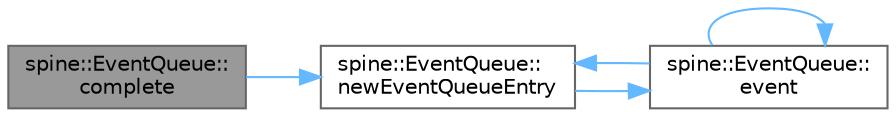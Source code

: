 digraph "spine::EventQueue::complete"
{
 // LATEX_PDF_SIZE
  bgcolor="transparent";
  edge [fontname=Helvetica,fontsize=10,labelfontname=Helvetica,labelfontsize=10];
  node [fontname=Helvetica,fontsize=10,shape=box,height=0.2,width=0.4];
  rankdir="LR";
  Node1 [id="Node000001",label="spine::EventQueue::\lcomplete",height=0.2,width=0.4,color="gray40", fillcolor="grey60", style="filled", fontcolor="black",tooltip=" "];
  Node1 -> Node2 [id="edge1_Node000001_Node000002",color="steelblue1",style="solid",tooltip=" "];
  Node2 [id="Node000002",label="spine::EventQueue::\lnewEventQueueEntry",height=0.2,width=0.4,color="grey40", fillcolor="white", style="filled",URL="$classspine_1_1_event_queue.html#a0a145fae1dc4a07f408b378e5f997556",tooltip=" "];
  Node2 -> Node3 [id="edge2_Node000002_Node000003",color="steelblue1",style="solid",tooltip=" "];
  Node3 [id="Node000003",label="spine::EventQueue::\levent",height=0.2,width=0.4,color="grey40", fillcolor="white", style="filled",URL="$classspine_1_1_event_queue.html#a6cffe24c8c27c2eecfb5908d75f228c4",tooltip=" "];
  Node3 -> Node3 [id="edge3_Node000003_Node000003",color="steelblue1",style="solid",tooltip=" "];
  Node3 -> Node2 [id="edge4_Node000003_Node000002",color="steelblue1",style="solid",tooltip=" "];
}
